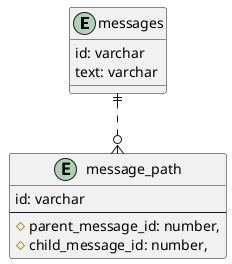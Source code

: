 @startuml

/'
  messages
'/
entity "messages" {
  id: varchar
  text: varchar
}

entity "message_path" {
  id: varchar
  --
  #parent_message_id: number,
  #child_message_id: number,
}

/'
関係性
------   :1
----||   :1 and only 1
----o|   :0 or 1
-----{   :many
----|{   :1 or more
----o{   :0 or many

entityの位置
ri ...right
le ...left
do ...down
'/

messages ||..o{ message_path
@enduml